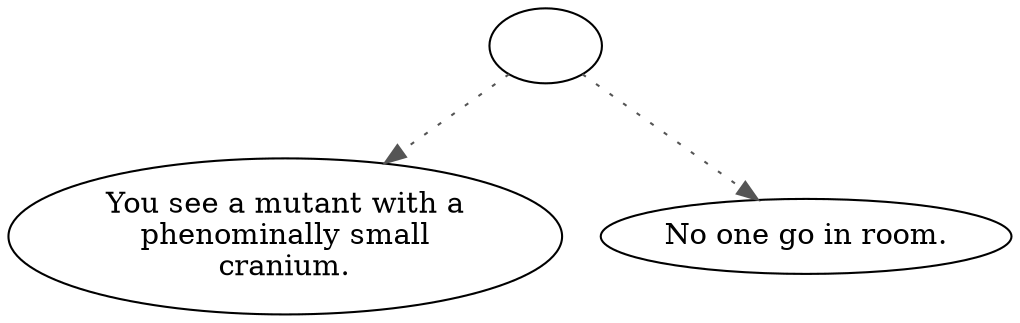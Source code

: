 digraph POWERMUT {
  "start" [style=filled       fillcolor="#FFFFFF"       color="#000000"]
  "start" -> "look_at_p_proc" [style=dotted color="#555555"]
  "start" -> "talk_p_proc" [style=dotted color="#555555"]
  "start" [label=""]
  "look_at_p_proc" [style=filled       fillcolor="#FFFFFF"       color="#000000"]
  "look_at_p_proc" [label="You see a mutant with a\nphenominally small\ncranium."]
  "talk_p_proc" [style=filled       fillcolor="#FFFFFF"       color="#000000"]
  "talk_p_proc" [label="No one go in room."]
}